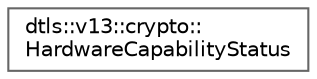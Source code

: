 digraph "Graphical Class Hierarchy"
{
 // LATEX_PDF_SIZE
  bgcolor="transparent";
  edge [fontname=Helvetica,fontsize=10,labelfontname=Helvetica,labelfontsize=10];
  node [fontname=Helvetica,fontsize=10,shape=box,height=0.2,width=0.4];
  rankdir="LR";
  Node0 [id="Node000000",label="dtls::v13::crypto::\lHardwareCapabilityStatus",height=0.2,width=0.4,color="grey40", fillcolor="white", style="filled",URL="$structdtls_1_1v13_1_1crypto_1_1HardwareCapabilityStatus.html",tooltip="Hardware acceleration status for a specific capability."];
}
